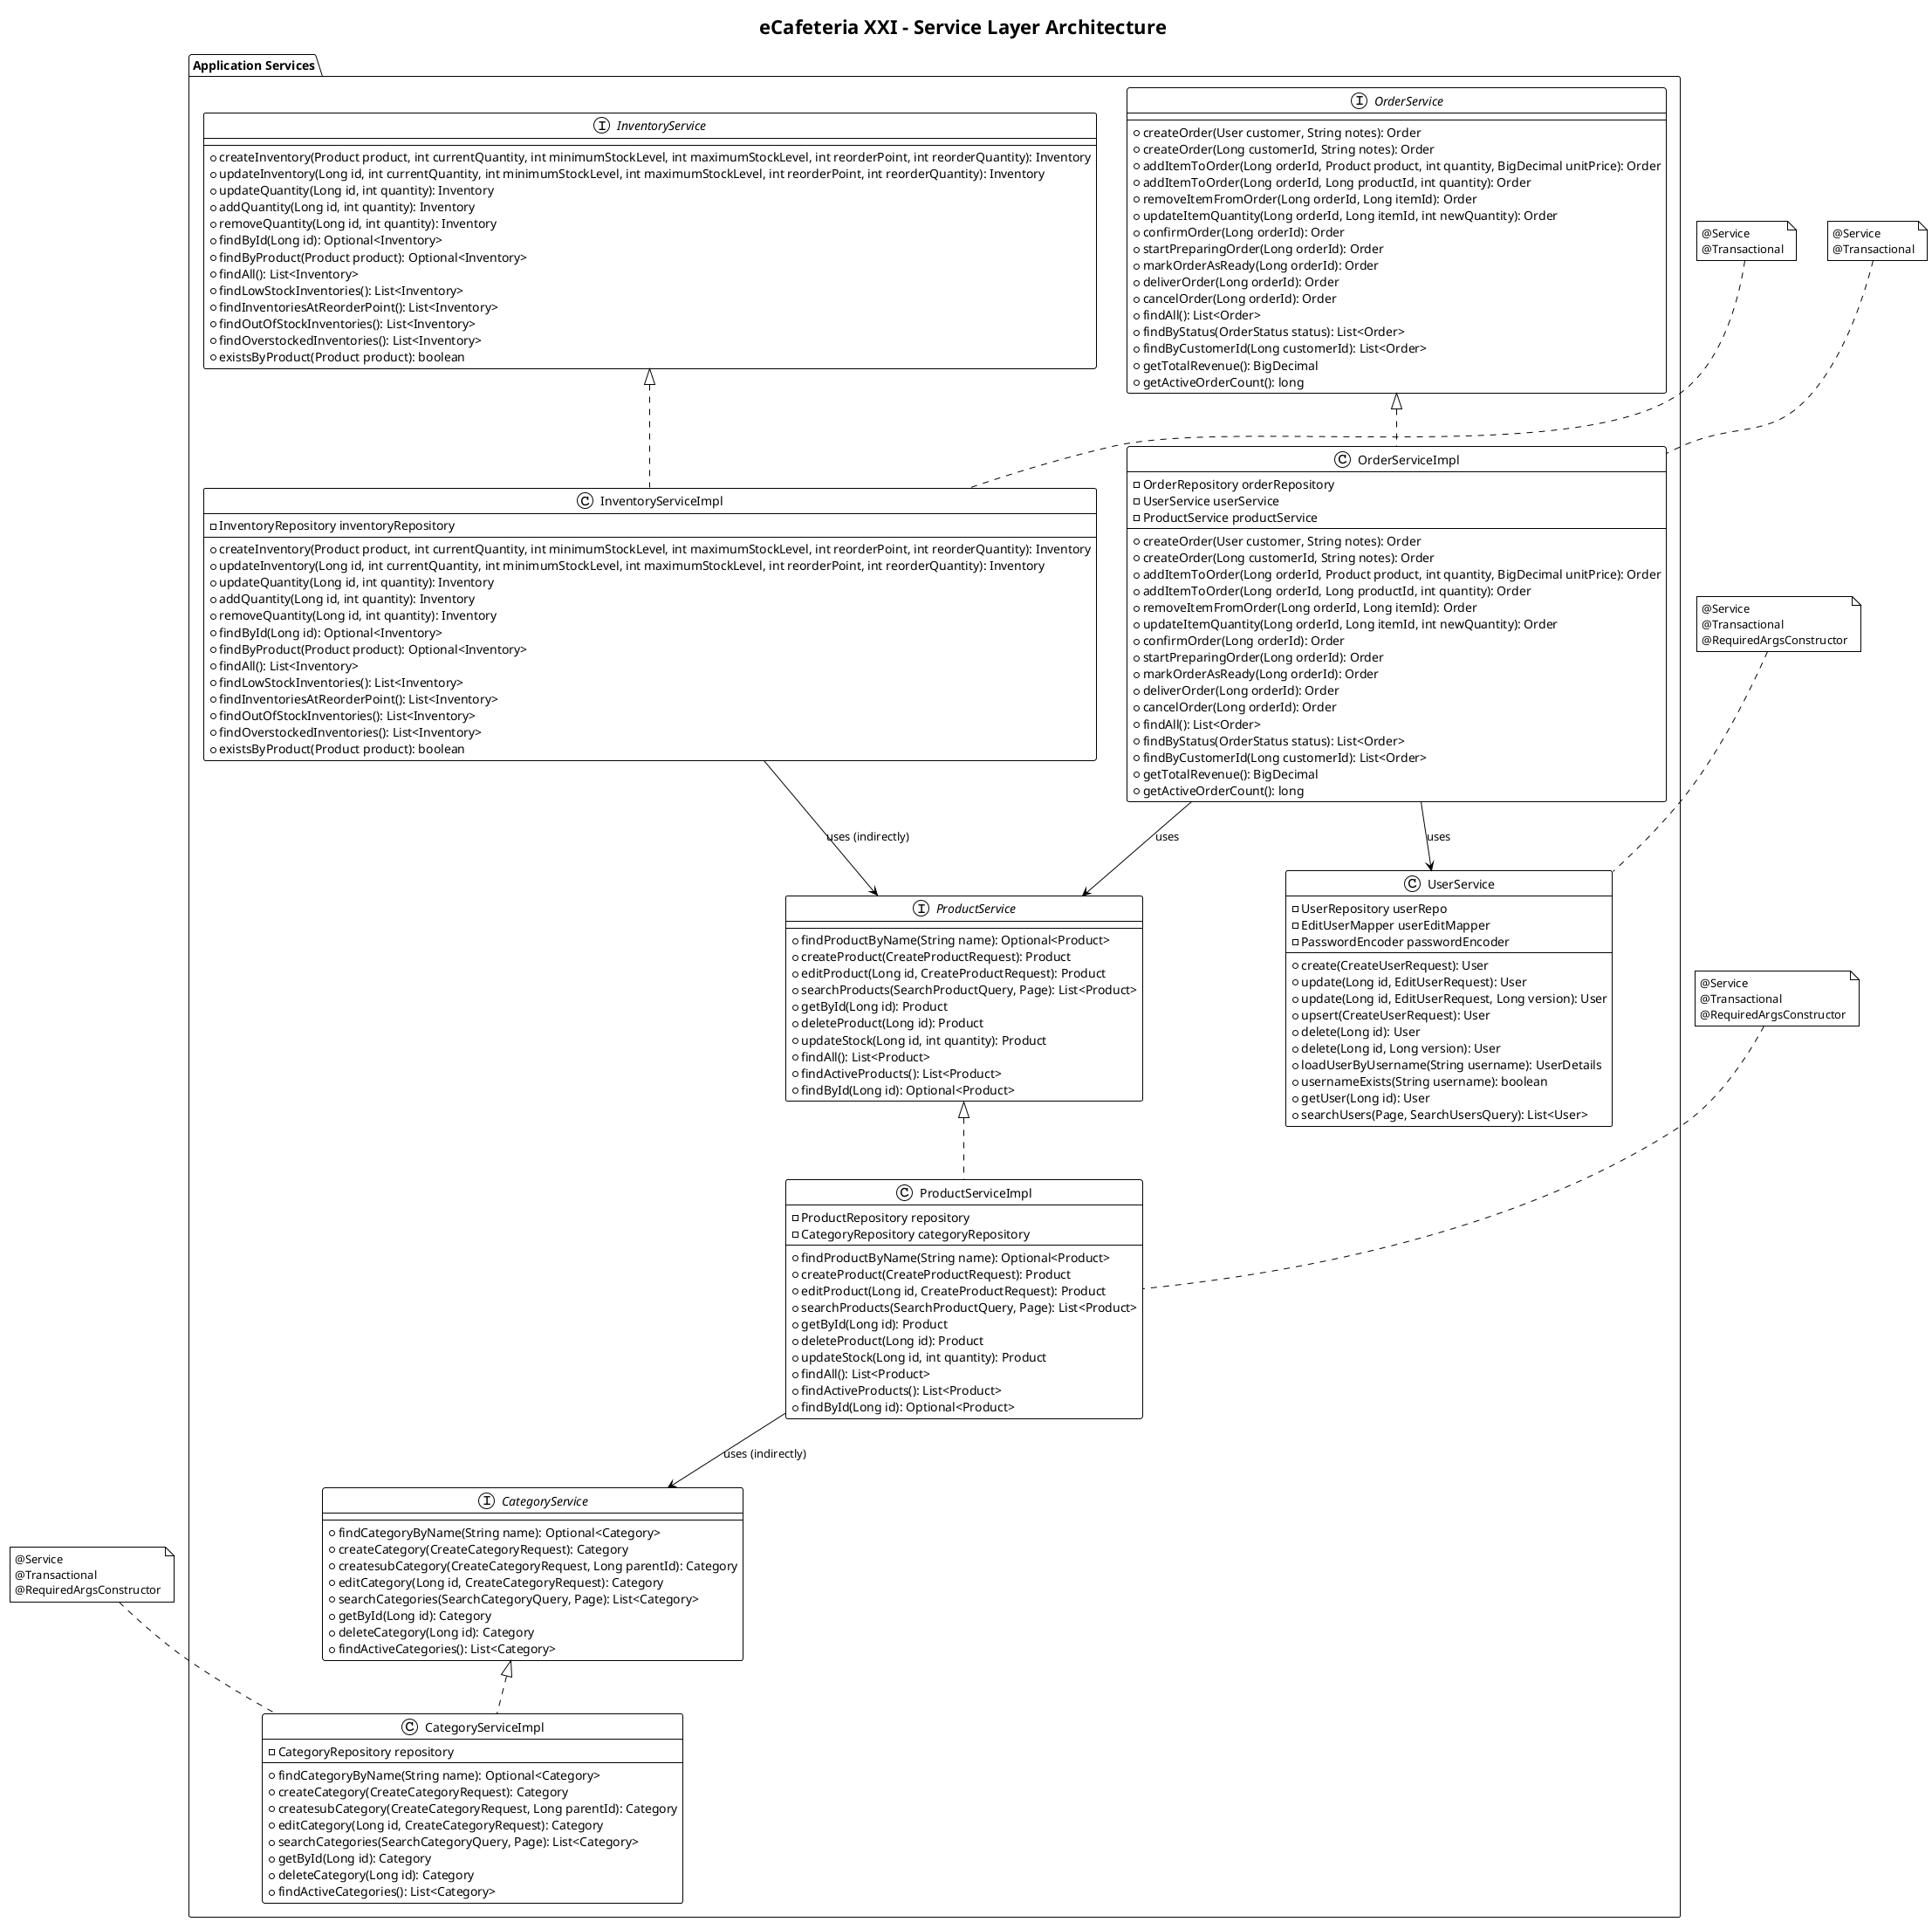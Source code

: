 @startuml Service_Layer_Architecture
!theme plain
title eCafeteria XXI - Service Layer Architecture

package "Application Services" {
    interface CategoryService {
        +findCategoryByName(String name): Optional<Category>
        +createCategory(CreateCategoryRequest): Category
        +createsubCategory(CreateCategoryRequest, Long parentId): Category
        +editCategory(Long id, CreateCategoryRequest): Category
        +searchCategories(SearchCategoryQuery, Page): List<Category>
        +getById(Long id): Category
        +deleteCategory(Long id): Category
        +findActiveCategories(): List<Category>
    }

    class CategoryServiceImpl {
        -CategoryRepository repository
        --
        +findCategoryByName(String name): Optional<Category>
        +createCategory(CreateCategoryRequest): Category
        +createsubCategory(CreateCategoryRequest, Long parentId): Category
        +editCategory(Long id, CreateCategoryRequest): Category
        +searchCategories(SearchCategoryQuery, Page): List<Category>
        +getById(Long id): Category
        +deleteCategory(Long id): Category
        +findActiveCategories(): List<Category>
    }

    interface ProductService {
        +findProductByName(String name): Optional<Product>
        +createProduct(CreateProductRequest): Product
        +editProduct(Long id, CreateProductRequest): Product
        +searchProducts(SearchProductQuery, Page): List<Product>
        +getById(Long id): Product
        +deleteProduct(Long id): Product
        +updateStock(Long id, int quantity): Product
        +findAll(): List<Product>
        +findActiveProducts(): List<Product>
        +findById(Long id): Optional<Product>
    }

    class ProductServiceImpl {
        -ProductRepository repository
        -CategoryRepository categoryRepository
        --
        +findProductByName(String name): Optional<Product>
        +createProduct(CreateProductRequest): Product
        +editProduct(Long id, CreateProductRequest): Product
        +searchProducts(SearchProductQuery, Page): List<Product>
        +getById(Long id): Product
        +deleteProduct(Long id): Product
        +updateStock(Long id, int quantity): Product
        +findAll(): List<Product>
        +findActiveProducts(): List<Product>
        +findById(Long id): Optional<Product>
    }

    class UserService {
        -UserRepository userRepo
        -EditUserMapper userEditMapper
        -PasswordEncoder passwordEncoder
        --
        +create(CreateUserRequest): User
        +update(Long id, EditUserRequest): User
        +update(Long id, EditUserRequest, Long version): User
        +upsert(CreateUserRequest): User
        +delete(Long id): User
        +delete(Long id, Long version): User
        +loadUserByUsername(String username): UserDetails
        +usernameExists(String username): boolean
        +getUser(Long id): User
        +searchUsers(Page, SearchUsersQuery): List<User>
    }

    interface OrderService {
        +createOrder(User customer, String notes): Order
        +createOrder(Long customerId, String notes): Order
        +addItemToOrder(Long orderId, Product product, int quantity, BigDecimal unitPrice): Order
        +addItemToOrder(Long orderId, Long productId, int quantity): Order
        +removeItemFromOrder(Long orderId, Long itemId): Order
        +updateItemQuantity(Long orderId, Long itemId, int newQuantity): Order
        +confirmOrder(Long orderId): Order
        +startPreparingOrder(Long orderId): Order
        +markOrderAsReady(Long orderId): Order
        +deliverOrder(Long orderId): Order
        +cancelOrder(Long orderId): Order
        +findAll(): List<Order>
        +findByStatus(OrderStatus status): List<Order>
        +findByCustomerId(Long customerId): List<Order>
        +getTotalRevenue(): BigDecimal
        +getActiveOrderCount(): long
    }

    class OrderServiceImpl {
        -OrderRepository orderRepository
        -UserService userService
        -ProductService productService
        --
        +createOrder(User customer, String notes): Order
        +createOrder(Long customerId, String notes): Order
        +addItemToOrder(Long orderId, Product product, int quantity, BigDecimal unitPrice): Order
        +addItemToOrder(Long orderId, Long productId, int quantity): Order
        +removeItemFromOrder(Long orderId, Long itemId): Order
        +updateItemQuantity(Long orderId, Long itemId, int newQuantity): Order
        +confirmOrder(Long orderId): Order
        +startPreparingOrder(Long orderId): Order
        +markOrderAsReady(Long orderId): Order
        +deliverOrder(Long orderId): Order
        +cancelOrder(Long orderId): Order
        +findAll(): List<Order>
        +findByStatus(OrderStatus status): List<Order>
        +findByCustomerId(Long customerId): List<Order>
        +getTotalRevenue(): BigDecimal
        +getActiveOrderCount(): long
    }

    interface InventoryService {
        +createInventory(Product product, int currentQuantity, int minimumStockLevel, int maximumStockLevel, int reorderPoint, int reorderQuantity): Inventory
        +updateInventory(Long id, int currentQuantity, int minimumStockLevel, int maximumStockLevel, int reorderPoint, int reorderQuantity): Inventory
        +updateQuantity(Long id, int quantity): Inventory
        +addQuantity(Long id, int quantity): Inventory
        +removeQuantity(Long id, int quantity): Inventory
        +findById(Long id): Optional<Inventory>
        +findByProduct(Product product): Optional<Inventory>
        +findAll(): List<Inventory>
        +findLowStockInventories(): List<Inventory>
        +findInventoriesAtReorderPoint(): List<Inventory>
        +findOutOfStockInventories(): List<Inventory>
        +findOverstockedInventories(): List<Inventory>
        +existsByProduct(Product product): boolean
    }

    class InventoryServiceImpl {
        -InventoryRepository inventoryRepository
        --
        +createInventory(Product product, int currentQuantity, int minimumStockLevel, int maximumStockLevel, int reorderPoint, int reorderQuantity): Inventory
        +updateInventory(Long id, int currentQuantity, int minimumStockLevel, int maximumStockLevel, int reorderPoint, int reorderQuantity): Inventory
        +updateQuantity(Long id, int quantity): Inventory
        +addQuantity(Long id, int quantity): Inventory
        +removeQuantity(Long id, int quantity): Inventory
        +findById(Long id): Optional<Inventory>
        +findByProduct(Product product): Optional<Inventory>
        +findAll(): List<Inventory>
        +findLowStockInventories(): List<Inventory>
        +findInventoriesAtReorderPoint(): List<Inventory>
        +findOutOfStockInventories(): List<Inventory>
        +findOverstockedInventories(): List<Inventory>
        +existsByProduct(Product product): boolean
    }
}

' Service implementations
CategoryService <|.. CategoryServiceImpl
ProductService <|.. ProductServiceImpl
OrderService <|.. OrderServiceImpl
InventoryService <|.. InventoryServiceImpl

' Service dependencies
OrderServiceImpl --> UserService : uses
OrderServiceImpl --> ProductService : uses
ProductServiceImpl --> CategoryService : uses (indirectly)
InventoryServiceImpl --> ProductService : uses (indirectly)

' Annotations
note top of CategoryServiceImpl : @Service\n@Transactional\n@RequiredArgsConstructor
note top of ProductServiceImpl : @Service\n@Transactional\n@RequiredArgsConstructor
note top of UserService : @Service\n@Transactional\n@RequiredArgsConstructor
note top of OrderServiceImpl : @Service\n@Transactional
note top of InventoryServiceImpl : @Service\n@Transactional

@enduml
